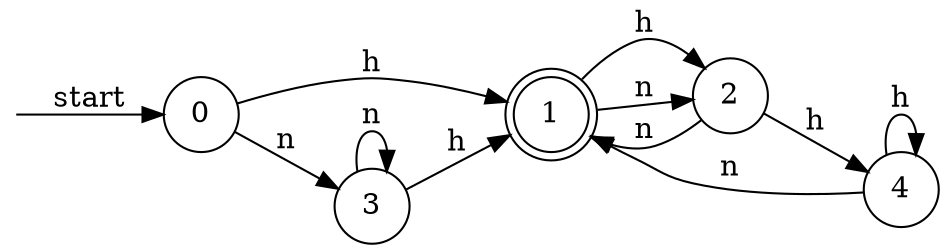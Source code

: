 digraph dfa {
    rankdir = LR;
    node [shape = circle];
    __start [style = invis, shape = point];
    __start -> "0" [ label = "start" ];
    node [shape = doublecircle]; "1"
    node [shape = circle];
    "1" -> "2" [ label = "h" ];
    "1" -> "2" [ label = "n" ];
    "0" -> "1" [ label = "h" ];
    "0" -> "3" [ label = "n" ];
    "3" -> "1" [ label = "h" ];
    "3" -> "3" [ label = "n" ];
    "2" -> "4" [ label = "h" ];
    "2" -> "1" [ label = "n" ];
    "4" -> "4" [ label = "h" ];
    "4" -> "1" [ label = "n" ];
}
